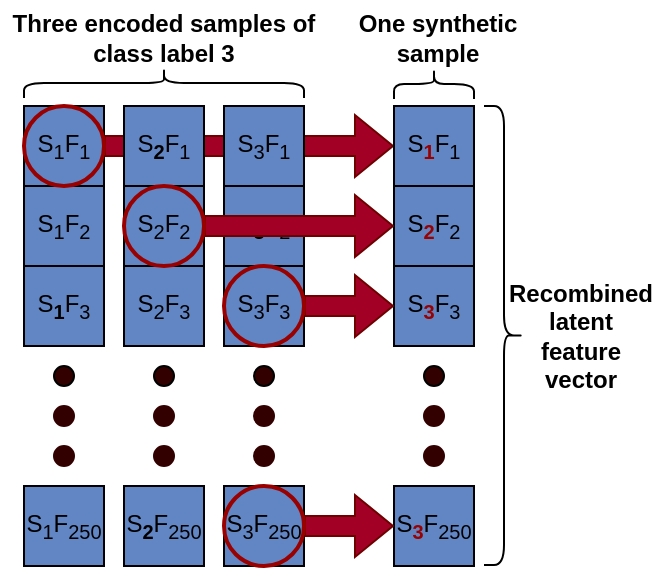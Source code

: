 <mxfile version="21.6.8" type="device">
  <diagram name="Page-1" id="cKcSGlqIrRfm6y_lHLgL">
    <mxGraphModel dx="752" dy="513" grid="1" gridSize="10" guides="1" tooltips="1" connect="1" arrows="1" fold="1" page="1" pageScale="1" pageWidth="850" pageHeight="1100" math="0" shadow="0">
      <root>
        <mxCell id="0" />
        <mxCell id="1" parent="0" />
        <mxCell id="w_l8jdZMY_xoms5RhhWw-74" value="" style="shape=flexArrow;endArrow=classic;html=1;rounded=0;exitX=1;exitY=0.5;exitDx=0;exitDy=0;fillColor=#a20025;strokeColor=#6F0000;entryX=0;entryY=0.5;entryDx=0;entryDy=0;" parent="1" source="onhRI-pIpemnTHlBxA6F-2" target="w_l8jdZMY_xoms5RhhWw-33" edge="1">
          <mxGeometry width="50" height="50" relative="1" as="geometry">
            <mxPoint x="220" y="219.81" as="sourcePoint" />
            <mxPoint x="310.31" y="219.81" as="targetPoint" />
          </mxGeometry>
        </mxCell>
        <mxCell id="w_l8jdZMY_xoms5RhhWw-1" value="S&lt;sub style=&quot;border-color: var(--border-color);&quot;&gt;1&lt;/sub&gt;F&lt;sub style=&quot;border-color: var(--border-color);&quot;&gt;&lt;font style=&quot;border-color: var(--border-color);&quot;&gt;1&lt;/font&gt;&lt;/sub&gt;" style="whiteSpace=wrap;html=1;aspect=fixed;fillColor=#6286C4;" parent="1" vertex="1">
          <mxGeometry x="130" y="200" width="40" height="40" as="geometry" />
        </mxCell>
        <mxCell id="w_l8jdZMY_xoms5RhhWw-2" value="S&lt;sub style=&quot;border-color: var(--border-color);&quot;&gt;1&lt;/sub&gt;F&lt;sub style=&quot;&quot;&gt;&lt;font style=&quot;font-size: 10px;&quot;&gt;2&lt;/font&gt;&lt;/sub&gt;" style="whiteSpace=wrap;html=1;aspect=fixed;fillColor=#6286C4;" parent="1" vertex="1">
          <mxGeometry x="130" y="240" width="40" height="40" as="geometry" />
        </mxCell>
        <mxCell id="w_l8jdZMY_xoms5RhhWw-3" value="S&lt;sub style=&quot;border-color: var(--border-color);&quot;&gt;&lt;b&gt;1&lt;/b&gt;&lt;/sub&gt;F&lt;sub style=&quot;border-color: var(--border-color);&quot;&gt;&lt;font style=&quot;border-color: var(--border-color);&quot;&gt;3&lt;/font&gt;&lt;/sub&gt;" style="whiteSpace=wrap;html=1;aspect=fixed;fillColor=#6286C4;" parent="1" vertex="1">
          <mxGeometry x="130" y="280" width="40" height="40" as="geometry" />
        </mxCell>
        <mxCell id="w_l8jdZMY_xoms5RhhWw-4" value="S&lt;sub style=&quot;border-color: var(--border-color);&quot;&gt;1&lt;/sub&gt;F&lt;sub style=&quot;border-color: var(--border-color);&quot;&gt;&lt;font style=&quot;border-color: var(--border-color);&quot;&gt;250&lt;/font&gt;&lt;/sub&gt;" style="whiteSpace=wrap;html=1;aspect=fixed;fillColor=#6286C4;" parent="1" vertex="1">
          <mxGeometry x="130" y="390" width="40" height="40" as="geometry" />
        </mxCell>
        <mxCell id="w_l8jdZMY_xoms5RhhWw-11" value="S&lt;sub style=&quot;border-color: var(--border-color);&quot;&gt;&lt;b&gt;2&lt;/b&gt;&lt;/sub&gt;F&lt;sub style=&quot;border-color: var(--border-color);&quot;&gt;&lt;font style=&quot;border-color: var(--border-color);&quot;&gt;1&lt;/font&gt;&lt;/sub&gt;" style="whiteSpace=wrap;html=1;aspect=fixed;fillColor=#6286C4;" parent="1" vertex="1">
          <mxGeometry x="180" y="200" width="40" height="40" as="geometry" />
        </mxCell>
        <mxCell id="w_l8jdZMY_xoms5RhhWw-12" value="S&lt;sub style=&quot;border-color: var(--border-color);&quot;&gt;2&lt;/sub&gt;F&lt;sub style=&quot;border-color: var(--border-color);&quot;&gt;&lt;font style=&quot;border-color: var(--border-color);&quot;&gt;2&lt;/font&gt;&lt;/sub&gt;" style="whiteSpace=wrap;html=1;aspect=fixed;fillColor=#6286C4;" parent="1" vertex="1">
          <mxGeometry x="180" y="240" width="40" height="40" as="geometry" />
        </mxCell>
        <mxCell id="w_l8jdZMY_xoms5RhhWw-14" value="S&lt;sub style=&quot;border-color: var(--border-color);&quot;&gt;&lt;b&gt;2&lt;/b&gt;&lt;/sub&gt;F&lt;sub style=&quot;border-color: var(--border-color);&quot;&gt;&lt;font style=&quot;border-color: var(--border-color);&quot;&gt;250&lt;/font&gt;&lt;/sub&gt;" style="whiteSpace=wrap;html=1;aspect=fixed;fillColor=#6286C4;" parent="1" vertex="1">
          <mxGeometry x="180" y="390" width="40" height="40" as="geometry" />
        </mxCell>
        <mxCell id="w_l8jdZMY_xoms5RhhWw-19" value="S&lt;sub style=&quot;border-color: var(--border-color);&quot;&gt;&lt;b&gt;3&lt;/b&gt;&lt;/sub&gt;F&lt;sub style=&quot;border-color: var(--border-color);&quot;&gt;&lt;font style=&quot;border-color: var(--border-color);&quot;&gt;2&lt;/font&gt;&lt;/sub&gt;" style="whiteSpace=wrap;html=1;aspect=fixed;fillColor=#6286C4;" parent="1" vertex="1">
          <mxGeometry x="230" y="240" width="40" height="40" as="geometry" />
        </mxCell>
        <mxCell id="w_l8jdZMY_xoms5RhhWw-33" value="S&lt;sub style=&quot;border-color: var(--border-color);&quot;&gt;&lt;b&gt;&lt;font color=&quot;#990000&quot;&gt;1&lt;/font&gt;&lt;/b&gt;&lt;/sub&gt;F&lt;sub style=&quot;border-color: var(--border-color);&quot;&gt;&lt;font style=&quot;border-color: var(--border-color);&quot;&gt;1&lt;/font&gt;&lt;/sub&gt;" style="whiteSpace=wrap;html=1;aspect=fixed;fillColor=#6286C4;" parent="1" vertex="1">
          <mxGeometry x="315" y="200" width="40" height="40" as="geometry" />
        </mxCell>
        <mxCell id="w_l8jdZMY_xoms5RhhWw-34" value="S&lt;sub style=&quot;border-color: var(--border-color);&quot;&gt;&lt;b&gt;&lt;font color=&quot;#990000&quot;&gt;2&lt;/font&gt;&lt;/b&gt;&lt;/sub&gt;F&lt;sub style=&quot;border-color: var(--border-color);&quot;&gt;&lt;font style=&quot;border-color: var(--border-color);&quot;&gt;2&lt;/font&gt;&lt;/sub&gt;" style="whiteSpace=wrap;html=1;aspect=fixed;fillColor=#6286C4;" parent="1" vertex="1">
          <mxGeometry x="315" y="240" width="40" height="40" as="geometry" />
        </mxCell>
        <mxCell id="w_l8jdZMY_xoms5RhhWw-35" value="S&lt;sub style=&quot;border-color: var(--border-color);&quot;&gt;&lt;b&gt;&lt;font color=&quot;#990000&quot;&gt;3&lt;/font&gt;&lt;/b&gt;&lt;/sub&gt;F&lt;sub style=&quot;border-color: var(--border-color);&quot;&gt;&lt;font style=&quot;border-color: var(--border-color);&quot;&gt;3&lt;/font&gt;&lt;/sub&gt;" style="whiteSpace=wrap;html=1;aspect=fixed;fillColor=#6286C4;" parent="1" vertex="1">
          <mxGeometry x="315" y="280" width="40" height="40" as="geometry" />
        </mxCell>
        <mxCell id="w_l8jdZMY_xoms5RhhWw-36" value="S&lt;sub style=&quot;border-color: var(--border-color);&quot;&gt;&lt;b&gt;&lt;font color=&quot;#990000&quot;&gt;3&lt;/font&gt;&lt;/b&gt;&lt;/sub&gt;F&lt;sub style=&quot;border-color: var(--border-color);&quot;&gt;&lt;font style=&quot;border-color: var(--border-color);&quot;&gt;250&lt;/font&gt;&lt;/sub&gt;" style="whiteSpace=wrap;html=1;aspect=fixed;fillColor=#6286C4;" parent="1" vertex="1">
          <mxGeometry x="315" y="390" width="40" height="40" as="geometry" />
        </mxCell>
        <mxCell id="w_l8jdZMY_xoms5RhhWw-70" value="" style="shape=flexArrow;endArrow=classic;html=1;rounded=0;fillColor=#a20025;strokeColor=#6F0000;entryX=0;entryY=0.5;entryDx=0;entryDy=0;exitX=1;exitY=0.5;exitDx=0;exitDy=0;" parent="1" source="onhRI-pIpemnTHlBxA6F-4" target="w_l8jdZMY_xoms5RhhWw-35" edge="1">
          <mxGeometry width="50" height="50" relative="1" as="geometry">
            <mxPoint x="170" y="299.81" as="sourcePoint" />
            <mxPoint x="305" y="300" as="targetPoint" />
          </mxGeometry>
        </mxCell>
        <mxCell id="w_l8jdZMY_xoms5RhhWw-18" value="S&lt;sub style=&quot;border-color: var(--border-color);&quot;&gt;3&lt;/sub&gt;F&lt;sub style=&quot;border-color: var(--border-color);&quot;&gt;&lt;font style=&quot;border-color: var(--border-color);&quot;&gt;1&lt;/font&gt;&lt;/sub&gt;" style="whiteSpace=wrap;html=1;aspect=fixed;fillColor=#6286C4;" parent="1" vertex="1">
          <mxGeometry x="230" y="200" width="40" height="40" as="geometry" />
        </mxCell>
        <mxCell id="w_l8jdZMY_xoms5RhhWw-71" value="" style="shape=flexArrow;endArrow=classic;html=1;rounded=0;exitX=1;exitY=0.5;exitDx=0;exitDy=0;fillColor=#a20025;strokeColor=#6F0000;entryX=0;entryY=0.5;entryDx=0;entryDy=0;" parent="1" source="onhRI-pIpemnTHlBxA6F-3" target="w_l8jdZMY_xoms5RhhWw-34" edge="1">
          <mxGeometry width="50" height="50" relative="1" as="geometry">
            <mxPoint x="270" y="259.81" as="sourcePoint" />
            <mxPoint x="310" y="260" as="targetPoint" />
          </mxGeometry>
        </mxCell>
        <mxCell id="w_l8jdZMY_xoms5RhhWw-72" value="" style="shape=flexArrow;endArrow=classic;html=1;rounded=0;exitX=1;exitY=0.5;exitDx=0;exitDy=0;fillColor=#a20025;strokeColor=#6F0000;entryX=0;entryY=0.5;entryDx=0;entryDy=0;" parent="1" source="onhRI-pIpemnTHlBxA6F-5" target="w_l8jdZMY_xoms5RhhWw-36" edge="1">
          <mxGeometry width="50" height="50" relative="1" as="geometry">
            <mxPoint x="220" y="409.81" as="sourcePoint" />
            <mxPoint x="310" y="410" as="targetPoint" />
          </mxGeometry>
        </mxCell>
        <mxCell id="w_l8jdZMY_xoms5RhhWw-13" value="S&lt;sub style=&quot;border-color: var(--border-color);&quot;&gt;2&lt;/sub&gt;F&lt;sub style=&quot;border-color: var(--border-color);&quot;&gt;&lt;font style=&quot;border-color: var(--border-color);&quot;&gt;3&lt;/font&gt;&lt;/sub&gt;" style="whiteSpace=wrap;html=1;aspect=fixed;fillColor=#6286C4;" parent="1" vertex="1">
          <mxGeometry x="180" y="280" width="40" height="40" as="geometry" />
        </mxCell>
        <mxCell id="w_l8jdZMY_xoms5RhhWw-20" value="S&lt;sub style=&quot;border-color: var(--border-color);&quot;&gt;3&lt;/sub&gt;F&lt;sub style=&quot;border-color: var(--border-color);&quot;&gt;&lt;font style=&quot;border-color: var(--border-color);&quot;&gt;3&lt;/font&gt;&lt;/sub&gt;" style="whiteSpace=wrap;html=1;aspect=fixed;fillColor=#6286C4;" parent="1" vertex="1">
          <mxGeometry x="230" y="280" width="40" height="40" as="geometry" />
        </mxCell>
        <mxCell id="w_l8jdZMY_xoms5RhhWw-21" value="S&lt;sub style=&quot;border-color: var(--border-color);&quot;&gt;3&lt;/sub&gt;F&lt;sub style=&quot;border-color: var(--border-color);&quot;&gt;&lt;font style=&quot;border-color: var(--border-color);&quot;&gt;250&lt;/font&gt;&lt;/sub&gt;" style="whiteSpace=wrap;html=1;aspect=fixed;fillColor=#6286C4;" parent="1" vertex="1">
          <mxGeometry x="230" y="390" width="40" height="40" as="geometry" />
        </mxCell>
        <mxCell id="onhRI-pIpemnTHlBxA6F-2" value="" style="ellipse;whiteSpace=wrap;html=1;aspect=fixed;strokeColor=#990000;fillColor=none;strokeWidth=2;" parent="1" vertex="1">
          <mxGeometry x="130" y="200" width="40" height="40" as="geometry" />
        </mxCell>
        <mxCell id="onhRI-pIpemnTHlBxA6F-3" value="" style="ellipse;whiteSpace=wrap;html=1;aspect=fixed;strokeColor=#990000;fillColor=none;strokeWidth=2;" parent="1" vertex="1">
          <mxGeometry x="180" y="240" width="40" height="40" as="geometry" />
        </mxCell>
        <mxCell id="onhRI-pIpemnTHlBxA6F-4" value="" style="ellipse;whiteSpace=wrap;html=1;aspect=fixed;strokeColor=#990000;fillColor=none;strokeWidth=2;" parent="1" vertex="1">
          <mxGeometry x="230" y="280" width="40" height="40" as="geometry" />
        </mxCell>
        <mxCell id="onhRI-pIpemnTHlBxA6F-5" value="" style="ellipse;whiteSpace=wrap;html=1;aspect=fixed;strokeColor=#990000;fillColor=none;strokeWidth=2;" parent="1" vertex="1">
          <mxGeometry x="230" y="390" width="40" height="40" as="geometry" />
        </mxCell>
        <mxCell id="g5dZjXR7_s-vaELUz95X-3" value="" style="group;rotation=90;" parent="1" vertex="1" connectable="0">
          <mxGeometry x="175" y="350" width="50" height="10" as="geometry" />
        </mxCell>
        <mxCell id="w_l8jdZMY_xoms5RhhWw-67" value="" style="ellipse;whiteSpace=wrap;html=1;aspect=fixed;fillColor=#330000;rotation=90;" parent="g5dZjXR7_s-vaELUz95X-3" vertex="1">
          <mxGeometry x="20" y="-20" width="10" height="10" as="geometry" />
        </mxCell>
        <mxCell id="w_l8jdZMY_xoms5RhhWw-68" value="" style="ellipse;whiteSpace=wrap;html=1;aspect=fixed;strokeColor=#330000;fillColor=#330000;rotation=90;" parent="g5dZjXR7_s-vaELUz95X-3" vertex="1">
          <mxGeometry x="20" y="20" width="10" height="10" as="geometry" />
        </mxCell>
        <mxCell id="w_l8jdZMY_xoms5RhhWw-69" value="" style="ellipse;whiteSpace=wrap;html=1;aspect=fixed;strokeColor=#330000;fillColor=#330000;rotation=90;" parent="g5dZjXR7_s-vaELUz95X-3" vertex="1">
          <mxGeometry x="20" width="10" height="10" as="geometry" />
        </mxCell>
        <mxCell id="g5dZjXR7_s-vaELUz95X-4" value="" style="group;rotation=90;" parent="1" vertex="1" connectable="0">
          <mxGeometry x="225" y="350" width="50" height="10" as="geometry" />
        </mxCell>
        <mxCell id="g5dZjXR7_s-vaELUz95X-5" value="" style="ellipse;whiteSpace=wrap;html=1;aspect=fixed;fillColor=#330000;rotation=90;" parent="g5dZjXR7_s-vaELUz95X-4" vertex="1">
          <mxGeometry x="20" y="-20" width="10" height="10" as="geometry" />
        </mxCell>
        <mxCell id="g5dZjXR7_s-vaELUz95X-6" value="" style="ellipse;whiteSpace=wrap;html=1;aspect=fixed;strokeColor=#330000;fillColor=#330000;rotation=90;" parent="g5dZjXR7_s-vaELUz95X-4" vertex="1">
          <mxGeometry x="20" y="20" width="10" height="10" as="geometry" />
        </mxCell>
        <mxCell id="g5dZjXR7_s-vaELUz95X-7" value="" style="ellipse;whiteSpace=wrap;html=1;aspect=fixed;strokeColor=#330000;fillColor=#330000;rotation=90;" parent="g5dZjXR7_s-vaELUz95X-4" vertex="1">
          <mxGeometry x="20" width="10" height="10" as="geometry" />
        </mxCell>
        <mxCell id="g5dZjXR7_s-vaELUz95X-8" value="" style="group;rotation=90;" parent="1" vertex="1" connectable="0">
          <mxGeometry x="125" y="350" width="50" height="10" as="geometry" />
        </mxCell>
        <mxCell id="g5dZjXR7_s-vaELUz95X-9" value="" style="ellipse;whiteSpace=wrap;html=1;aspect=fixed;fillColor=#330000;rotation=90;" parent="g5dZjXR7_s-vaELUz95X-8" vertex="1">
          <mxGeometry x="20" y="-20" width="10" height="10" as="geometry" />
        </mxCell>
        <mxCell id="g5dZjXR7_s-vaELUz95X-10" value="" style="ellipse;whiteSpace=wrap;html=1;aspect=fixed;strokeColor=#330000;fillColor=#330000;rotation=90;" parent="g5dZjXR7_s-vaELUz95X-8" vertex="1">
          <mxGeometry x="20" y="20" width="10" height="10" as="geometry" />
        </mxCell>
        <mxCell id="g5dZjXR7_s-vaELUz95X-11" value="" style="ellipse;whiteSpace=wrap;html=1;aspect=fixed;strokeColor=#330000;fillColor=#330000;rotation=90;" parent="g5dZjXR7_s-vaELUz95X-8" vertex="1">
          <mxGeometry x="20" width="10" height="10" as="geometry" />
        </mxCell>
        <mxCell id="g5dZjXR7_s-vaELUz95X-21" value="" style="group;rotation=90;" parent="1" vertex="1" connectable="0">
          <mxGeometry x="310" y="350" width="50" height="10" as="geometry" />
        </mxCell>
        <mxCell id="g5dZjXR7_s-vaELUz95X-22" value="" style="ellipse;whiteSpace=wrap;html=1;aspect=fixed;fillColor=#330000;rotation=90;" parent="g5dZjXR7_s-vaELUz95X-21" vertex="1">
          <mxGeometry x="20" y="-20" width="10" height="10" as="geometry" />
        </mxCell>
        <mxCell id="g5dZjXR7_s-vaELUz95X-23" value="" style="ellipse;whiteSpace=wrap;html=1;aspect=fixed;strokeColor=#330000;fillColor=#330000;rotation=90;" parent="g5dZjXR7_s-vaELUz95X-21" vertex="1">
          <mxGeometry x="20" y="20" width="10" height="10" as="geometry" />
        </mxCell>
        <mxCell id="g5dZjXR7_s-vaELUz95X-24" value="" style="ellipse;whiteSpace=wrap;html=1;aspect=fixed;strokeColor=#330000;fillColor=#330000;rotation=90;" parent="g5dZjXR7_s-vaELUz95X-21" vertex="1">
          <mxGeometry x="20" width="10" height="10" as="geometry" />
        </mxCell>
        <mxCell id="bDwDTCDd9FajWTW4SE2S-1" value="" style="shape=curlyBracket;whiteSpace=wrap;html=1;rounded=1;labelPosition=left;verticalLabelPosition=middle;align=right;verticalAlign=middle;rotation=90;" parent="1" vertex="1">
          <mxGeometry x="192.5" y="118.5" width="15" height="140" as="geometry" />
        </mxCell>
        <mxCell id="bDwDTCDd9FajWTW4SE2S-2" value="&lt;font size=&quot;1&quot; style=&quot;&quot;&gt;&lt;b style=&quot;font-size: 12px;&quot;&gt;Three encoded samples of&lt;br&gt;class label 3&lt;br&gt;&lt;/b&gt;&lt;/font&gt;" style="text;html=1;strokeColor=none;fillColor=none;align=center;verticalAlign=middle;whiteSpace=wrap;rounded=0;" parent="1" vertex="1">
          <mxGeometry x="118" y="147" width="164" height="38" as="geometry" />
        </mxCell>
        <mxCell id="bDwDTCDd9FajWTW4SE2S-3" value="" style="shape=curlyBracket;whiteSpace=wrap;html=1;rounded=1;labelPosition=left;verticalLabelPosition=middle;align=right;verticalAlign=middle;rotation=90;" parent="1" vertex="1">
          <mxGeometry x="327.5" y="169" width="15" height="40" as="geometry" />
        </mxCell>
        <mxCell id="bDwDTCDd9FajWTW4SE2S-4" value="&lt;font size=&quot;1&quot; style=&quot;&quot;&gt;&lt;b style=&quot;font-size: 12px;&quot;&gt;One synthetic sample&lt;/b&gt;&lt;/font&gt;" style="text;html=1;strokeColor=none;fillColor=none;align=center;verticalAlign=middle;whiteSpace=wrap;rounded=0;" parent="1" vertex="1">
          <mxGeometry x="282" y="153" width="110" height="26" as="geometry" />
        </mxCell>
        <mxCell id="bDwDTCDd9FajWTW4SE2S-5" value="" style="shape=curlyBracket;whiteSpace=wrap;html=1;rounded=1;flipH=1;labelPosition=right;verticalLabelPosition=middle;align=left;verticalAlign=middle;size=0.5;rotation=0;" parent="1" vertex="1">
          <mxGeometry x="360" y="200" width="20" height="229.5" as="geometry" />
        </mxCell>
        <mxCell id="bDwDTCDd9FajWTW4SE2S-6" value="&lt;font size=&quot;1&quot; style=&quot;&quot;&gt;&lt;b style=&quot;font-size: 12px;&quot;&gt;Recombined latent feature vector&lt;/b&gt;&lt;/font&gt;" style="text;html=1;strokeColor=none;fillColor=none;align=center;verticalAlign=middle;whiteSpace=wrap;rounded=0;rotation=0;" parent="1" vertex="1">
          <mxGeometry x="371" y="277.31" width="75" height="74.88" as="geometry" />
        </mxCell>
      </root>
    </mxGraphModel>
  </diagram>
</mxfile>
